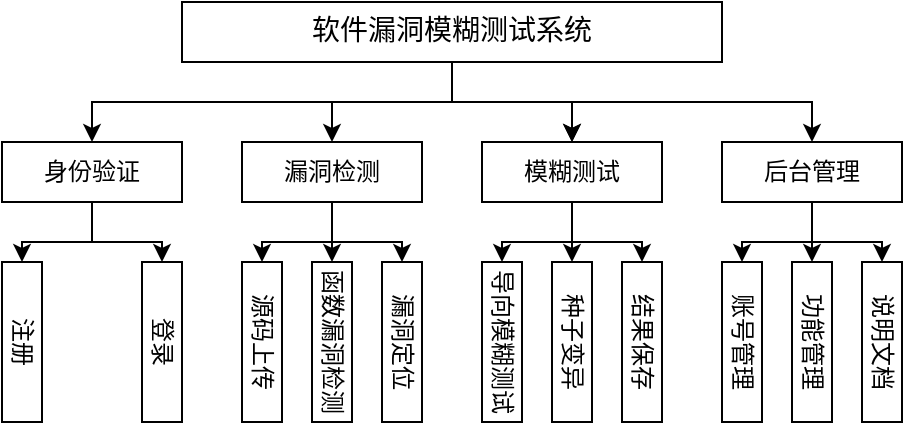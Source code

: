 <mxfile version="24.4.10" type="github">
  <diagram name="Page-1" id="koC9HaDYMUgK84STHC2b">
    <mxGraphModel dx="698" dy="362" grid="1" gridSize="10" guides="1" tooltips="1" connect="1" arrows="1" fold="1" page="1" pageScale="1" pageWidth="827" pageHeight="1169" math="0" shadow="0">
      <root>
        <mxCell id="0" />
        <mxCell id="1" parent="0" />
        <mxCell id="ADZpV2PqfIrlVhwBWigl-1" value="" style="edgeStyle=orthogonalEdgeStyle;rounded=0;orthogonalLoop=1;jettySize=auto;html=1;fontFamily=宋体;fillColor=none;" edge="1" parent="1" source="ADZpV2PqfIrlVhwBWigl-6" target="ADZpV2PqfIrlVhwBWigl-17">
          <mxGeometry relative="1" as="geometry" />
        </mxCell>
        <mxCell id="ADZpV2PqfIrlVhwBWigl-2" value="" style="edgeStyle=orthogonalEdgeStyle;rounded=0;orthogonalLoop=1;jettySize=auto;html=1;fontFamily=宋体;fillColor=none;" edge="1" parent="1" source="ADZpV2PqfIrlVhwBWigl-6" target="ADZpV2PqfIrlVhwBWigl-17">
          <mxGeometry relative="1" as="geometry" />
        </mxCell>
        <mxCell id="ADZpV2PqfIrlVhwBWigl-3" style="edgeStyle=orthogonalEdgeStyle;rounded=0;orthogonalLoop=1;jettySize=auto;html=1;entryX=0.5;entryY=0;entryDx=0;entryDy=0;fontFamily=宋体;fillColor=none;" edge="1" parent="1" source="ADZpV2PqfIrlVhwBWigl-6" target="ADZpV2PqfIrlVhwBWigl-13">
          <mxGeometry relative="1" as="geometry" />
        </mxCell>
        <mxCell id="ADZpV2PqfIrlVhwBWigl-4" style="edgeStyle=orthogonalEdgeStyle;rounded=0;orthogonalLoop=1;jettySize=auto;html=1;entryX=0.5;entryY=0;entryDx=0;entryDy=0;fontFamily=宋体;fillColor=none;" edge="1" parent="1" source="ADZpV2PqfIrlVhwBWigl-6" target="ADZpV2PqfIrlVhwBWigl-9">
          <mxGeometry relative="1" as="geometry" />
        </mxCell>
        <mxCell id="ADZpV2PqfIrlVhwBWigl-5" style="edgeStyle=orthogonalEdgeStyle;rounded=0;orthogonalLoop=1;jettySize=auto;html=1;fontFamily=宋体;fillColor=none;" edge="1" parent="1" source="ADZpV2PqfIrlVhwBWigl-6" target="ADZpV2PqfIrlVhwBWigl-21">
          <mxGeometry relative="1" as="geometry" />
        </mxCell>
        <mxCell id="ADZpV2PqfIrlVhwBWigl-6" value="&lt;font style=&quot;font-size: 14px;&quot;&gt;软件漏洞模糊测试系统&lt;/font&gt;" style="rounded=0;whiteSpace=wrap;html=1;fontFamily=宋体;fillColor=none;" vertex="1" parent="1">
          <mxGeometry x="250" y="110" width="270" height="30" as="geometry" />
        </mxCell>
        <mxCell id="ADZpV2PqfIrlVhwBWigl-7" style="edgeStyle=orthogonalEdgeStyle;rounded=0;orthogonalLoop=1;jettySize=auto;html=1;entryX=0;entryY=0.5;entryDx=0;entryDy=0;fontFamily=宋体;fillColor=none;" edge="1" parent="1" source="ADZpV2PqfIrlVhwBWigl-9" target="ADZpV2PqfIrlVhwBWigl-22">
          <mxGeometry relative="1" as="geometry" />
        </mxCell>
        <mxCell id="ADZpV2PqfIrlVhwBWigl-8" style="edgeStyle=orthogonalEdgeStyle;rounded=0;orthogonalLoop=1;jettySize=auto;html=1;entryX=0;entryY=0.5;entryDx=0;entryDy=0;fontFamily=宋体;fillColor=none;" edge="1" parent="1" source="ADZpV2PqfIrlVhwBWigl-9" target="ADZpV2PqfIrlVhwBWigl-23">
          <mxGeometry relative="1" as="geometry" />
        </mxCell>
        <mxCell id="ADZpV2PqfIrlVhwBWigl-9" value="身份验证" style="rounded=0;whiteSpace=wrap;html=1;fontFamily=宋体;fillColor=none;" vertex="1" parent="1">
          <mxGeometry x="160" y="180" width="90" height="30" as="geometry" />
        </mxCell>
        <mxCell id="ADZpV2PqfIrlVhwBWigl-10" style="edgeStyle=orthogonalEdgeStyle;rounded=0;orthogonalLoop=1;jettySize=auto;html=1;entryX=0;entryY=0.5;entryDx=0;entryDy=0;fontFamily=宋体;fillColor=none;" edge="1" parent="1" source="ADZpV2PqfIrlVhwBWigl-13" target="ADZpV2PqfIrlVhwBWigl-24">
          <mxGeometry relative="1" as="geometry" />
        </mxCell>
        <mxCell id="ADZpV2PqfIrlVhwBWigl-11" style="edgeStyle=orthogonalEdgeStyle;rounded=0;orthogonalLoop=1;jettySize=auto;html=1;fontFamily=宋体;fillColor=none;" edge="1" parent="1" source="ADZpV2PqfIrlVhwBWigl-13" target="ADZpV2PqfIrlVhwBWigl-25">
          <mxGeometry relative="1" as="geometry" />
        </mxCell>
        <mxCell id="ADZpV2PqfIrlVhwBWigl-12" style="edgeStyle=orthogonalEdgeStyle;rounded=0;orthogonalLoop=1;jettySize=auto;html=1;entryX=0;entryY=0.5;entryDx=0;entryDy=0;fontFamily=宋体;fillColor=none;" edge="1" parent="1" source="ADZpV2PqfIrlVhwBWigl-13" target="ADZpV2PqfIrlVhwBWigl-26">
          <mxGeometry relative="1" as="geometry" />
        </mxCell>
        <mxCell id="ADZpV2PqfIrlVhwBWigl-13" value="漏洞检测" style="rounded=0;whiteSpace=wrap;html=1;fontFamily=宋体;fillColor=none;" vertex="1" parent="1">
          <mxGeometry x="280" y="180" width="90" height="30" as="geometry" />
        </mxCell>
        <mxCell id="ADZpV2PqfIrlVhwBWigl-14" value="" style="edgeStyle=orthogonalEdgeStyle;rounded=0;orthogonalLoop=1;jettySize=auto;html=1;fontFamily=宋体;fillColor=none;" edge="1" parent="1" source="ADZpV2PqfIrlVhwBWigl-17" target="ADZpV2PqfIrlVhwBWigl-29">
          <mxGeometry relative="1" as="geometry" />
        </mxCell>
        <mxCell id="ADZpV2PqfIrlVhwBWigl-15" style="edgeStyle=orthogonalEdgeStyle;rounded=0;orthogonalLoop=1;jettySize=auto;html=1;entryX=0;entryY=0.5;entryDx=0;entryDy=0;fontFamily=宋体;fillColor=none;" edge="1" parent="1" source="ADZpV2PqfIrlVhwBWigl-17" target="ADZpV2PqfIrlVhwBWigl-28">
          <mxGeometry relative="1" as="geometry" />
        </mxCell>
        <mxCell id="ADZpV2PqfIrlVhwBWigl-16" style="edgeStyle=orthogonalEdgeStyle;rounded=0;orthogonalLoop=1;jettySize=auto;html=1;entryX=0;entryY=0.5;entryDx=0;entryDy=0;fontFamily=宋体;fillColor=none;" edge="1" parent="1" source="ADZpV2PqfIrlVhwBWigl-17" target="ADZpV2PqfIrlVhwBWigl-27">
          <mxGeometry relative="1" as="geometry" />
        </mxCell>
        <mxCell id="ADZpV2PqfIrlVhwBWigl-17" value="模糊测试" style="rounded=0;whiteSpace=wrap;html=1;fontFamily=宋体;fillColor=none;" vertex="1" parent="1">
          <mxGeometry x="400" y="180" width="90" height="30" as="geometry" />
        </mxCell>
        <mxCell id="ADZpV2PqfIrlVhwBWigl-18" style="edgeStyle=orthogonalEdgeStyle;rounded=0;orthogonalLoop=1;jettySize=auto;html=1;fontFamily=宋体;fillColor=none;" edge="1" parent="1" source="ADZpV2PqfIrlVhwBWigl-21" target="ADZpV2PqfIrlVhwBWigl-31">
          <mxGeometry relative="1" as="geometry" />
        </mxCell>
        <mxCell id="ADZpV2PqfIrlVhwBWigl-19" style="edgeStyle=orthogonalEdgeStyle;rounded=0;orthogonalLoop=1;jettySize=auto;html=1;entryX=0;entryY=0.5;entryDx=0;entryDy=0;fontFamily=宋体;fillColor=none;" edge="1" parent="1" source="ADZpV2PqfIrlVhwBWigl-21" target="ADZpV2PqfIrlVhwBWigl-32">
          <mxGeometry relative="1" as="geometry" />
        </mxCell>
        <mxCell id="ADZpV2PqfIrlVhwBWigl-20" style="edgeStyle=orthogonalEdgeStyle;rounded=0;orthogonalLoop=1;jettySize=auto;html=1;entryX=0;entryY=0.5;entryDx=0;entryDy=0;fontFamily=宋体;fillColor=none;" edge="1" parent="1" source="ADZpV2PqfIrlVhwBWigl-21" target="ADZpV2PqfIrlVhwBWigl-30">
          <mxGeometry relative="1" as="geometry" />
        </mxCell>
        <mxCell id="ADZpV2PqfIrlVhwBWigl-21" value="后台管理" style="rounded=0;whiteSpace=wrap;html=1;fontFamily=宋体;fillColor=none;" vertex="1" parent="1">
          <mxGeometry x="520" y="180" width="90" height="30" as="geometry" />
        </mxCell>
        <mxCell id="ADZpV2PqfIrlVhwBWigl-22" value="注册" style="rounded=0;whiteSpace=wrap;html=1;rotation=90;fontFamily=宋体;fillColor=none;" vertex="1" parent="1">
          <mxGeometry x="130" y="270" width="80" height="20" as="geometry" />
        </mxCell>
        <mxCell id="ADZpV2PqfIrlVhwBWigl-23" value="登录" style="rounded=0;whiteSpace=wrap;html=1;rotation=90;fontFamily=宋体;fillColor=none;" vertex="1" parent="1">
          <mxGeometry x="200" y="270" width="80" height="20" as="geometry" />
        </mxCell>
        <mxCell id="ADZpV2PqfIrlVhwBWigl-24" value="源码上传" style="rounded=0;whiteSpace=wrap;html=1;rotation=90;fontFamily=宋体;fillColor=none;" vertex="1" parent="1">
          <mxGeometry x="250" y="270" width="80" height="20" as="geometry" />
        </mxCell>
        <mxCell id="ADZpV2PqfIrlVhwBWigl-25" value="函数漏洞检测" style="rounded=0;whiteSpace=wrap;html=1;rotation=90;fontFamily=宋体;fillColor=none;" vertex="1" parent="1">
          <mxGeometry x="285" y="270" width="80" height="20" as="geometry" />
        </mxCell>
        <mxCell id="ADZpV2PqfIrlVhwBWigl-26" value="漏洞定位" style="rounded=0;whiteSpace=wrap;html=1;rotation=90;fontFamily=宋体;fillColor=none;" vertex="1" parent="1">
          <mxGeometry x="320" y="270" width="80" height="20" as="geometry" />
        </mxCell>
        <mxCell id="ADZpV2PqfIrlVhwBWigl-27" value="导向模糊测试" style="rounded=0;whiteSpace=wrap;html=1;rotation=90;fontFamily=宋体;fillColor=none;" vertex="1" parent="1">
          <mxGeometry x="370" y="270" width="80" height="20" as="geometry" />
        </mxCell>
        <mxCell id="ADZpV2PqfIrlVhwBWigl-28" value="种子变异" style="rounded=0;whiteSpace=wrap;html=1;rotation=90;fontFamily=宋体;fillColor=none;" vertex="1" parent="1">
          <mxGeometry x="405" y="270" width="80" height="20" as="geometry" />
        </mxCell>
        <mxCell id="ADZpV2PqfIrlVhwBWigl-29" value="结果保存" style="rounded=0;whiteSpace=wrap;html=1;rotation=90;fontFamily=宋体;fillColor=none;" vertex="1" parent="1">
          <mxGeometry x="440" y="270" width="80" height="20" as="geometry" />
        </mxCell>
        <mxCell id="ADZpV2PqfIrlVhwBWigl-30" value="账号管理" style="rounded=0;whiteSpace=wrap;html=1;rotation=90;fontFamily=宋体;fillColor=none;" vertex="1" parent="1">
          <mxGeometry x="490" y="270" width="80" height="20" as="geometry" />
        </mxCell>
        <mxCell id="ADZpV2PqfIrlVhwBWigl-31" value="功能管理" style="rounded=0;whiteSpace=wrap;html=1;rotation=90;fontFamily=宋体;fillColor=none;" vertex="1" parent="1">
          <mxGeometry x="525" y="270" width="80" height="20" as="geometry" />
        </mxCell>
        <mxCell id="ADZpV2PqfIrlVhwBWigl-32" value="说明文档" style="rounded=0;whiteSpace=wrap;html=1;rotation=90;fontFamily=宋体;fillColor=none;" vertex="1" parent="1">
          <mxGeometry x="560" y="270" width="80" height="20" as="geometry" />
        </mxCell>
      </root>
    </mxGraphModel>
  </diagram>
</mxfile>
